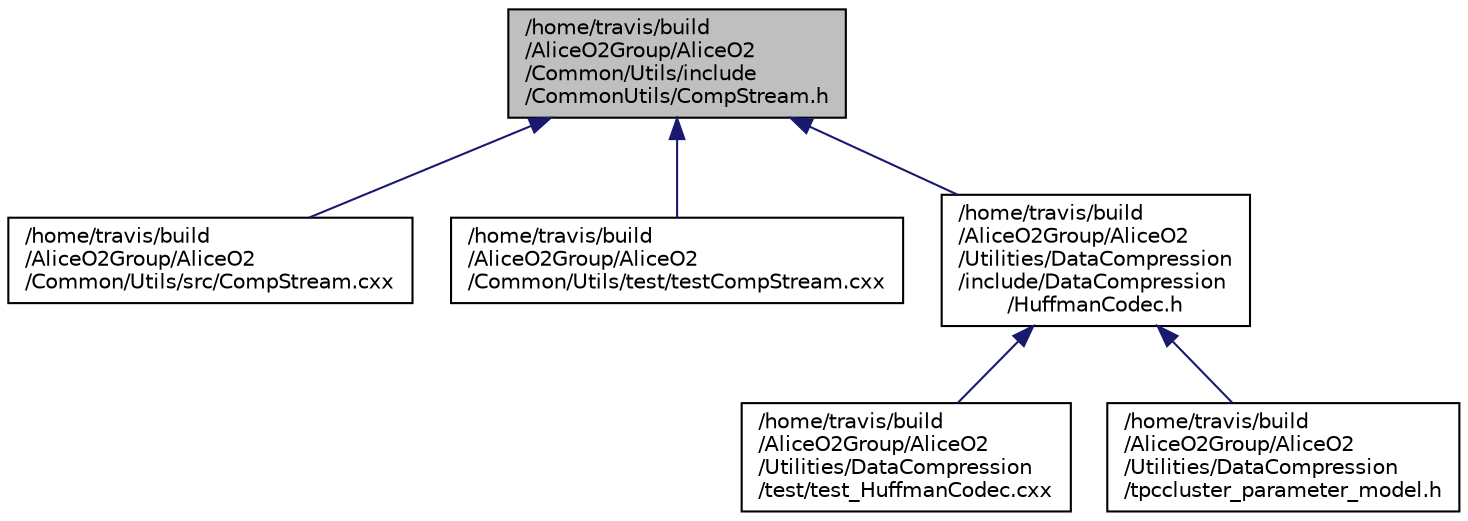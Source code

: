 digraph "/home/travis/build/AliceO2Group/AliceO2/Common/Utils/include/CommonUtils/CompStream.h"
{
 // INTERACTIVE_SVG=YES
  bgcolor="transparent";
  edge [fontname="Helvetica",fontsize="10",labelfontname="Helvetica",labelfontsize="10"];
  node [fontname="Helvetica",fontsize="10",shape=record];
  Node1 [label="/home/travis/build\l/AliceO2Group/AliceO2\l/Common/Utils/include\l/CommonUtils/CompStream.h",height=0.2,width=0.4,color="black", fillcolor="grey75", style="filled" fontcolor="black"];
  Node1 -> Node2 [dir="back",color="midnightblue",fontsize="10",style="solid",fontname="Helvetica"];
  Node2 [label="/home/travis/build\l/AliceO2Group/AliceO2\l/Common/Utils/src/CompStream.cxx",height=0.2,width=0.4,color="black",URL="$d5/d29/CompStream_8cxx.html",tooltip="Implementation of iostreams with compression filter. "];
  Node1 -> Node3 [dir="back",color="midnightblue",fontsize="10",style="solid",fontname="Helvetica"];
  Node3 [label="/home/travis/build\l/AliceO2Group/AliceO2\l/Common/Utils/test/testCompStream.cxx",height=0.2,width=0.4,color="black",URL="$d5/d21/testCompStream_8cxx.html",tooltip="unit tests for iostreams with compression filter "];
  Node1 -> Node4 [dir="back",color="midnightblue",fontsize="10",style="solid",fontname="Helvetica"];
  Node4 [label="/home/travis/build\l/AliceO2Group/AliceO2\l/Utilities/DataCompression\l/include/DataCompression\l/HuffmanCodec.h",height=0.2,width=0.4,color="black",URL="$d1/daf/HuffmanCodec_8h.html",tooltip="Implementation of a Huffman codec. "];
  Node4 -> Node5 [dir="back",color="midnightblue",fontsize="10",style="solid",fontname="Helvetica"];
  Node5 [label="/home/travis/build\l/AliceO2Group/AliceO2\l/Utilities/DataCompression\l/test/test_HuffmanCodec.cxx",height=0.2,width=0.4,color="black",URL="$d0/dcb/test__HuffmanCodec_8cxx.html",tooltip="Test program for Huffman codec template class. "];
  Node4 -> Node6 [dir="back",color="midnightblue",fontsize="10",style="solid",fontname="Helvetica"];
  Node6 [label="/home/travis/build\l/AliceO2Group/AliceO2\l/Utilities/DataCompression\l/tpccluster_parameter_model.h",height=0.2,width=0.4,color="black",URL="$d3/d58/tpccluster__parameter__model_8h.html"];
}
